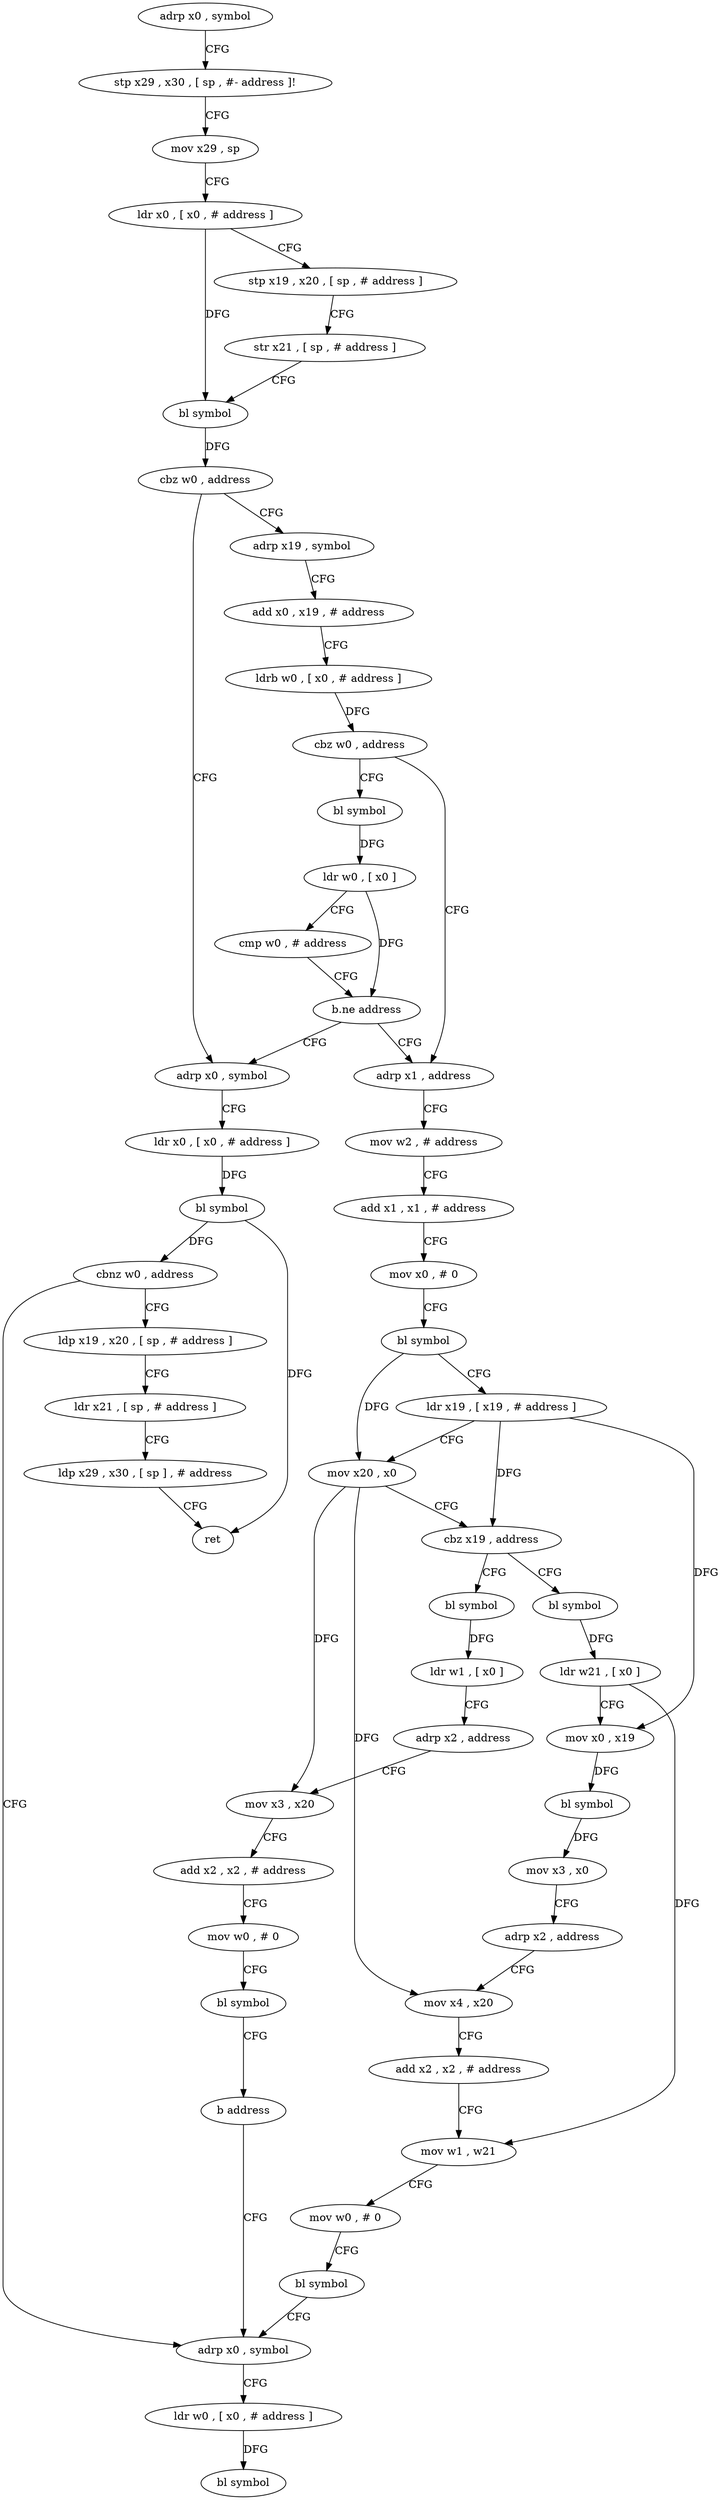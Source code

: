 digraph "func" {
"4218632" [label = "adrp x0 , symbol" ]
"4218636" [label = "stp x29 , x30 , [ sp , #- address ]!" ]
"4218640" [label = "mov x29 , sp" ]
"4218644" [label = "ldr x0 , [ x0 , # address ]" ]
"4218648" [label = "stp x19 , x20 , [ sp , # address ]" ]
"4218652" [label = "str x21 , [ sp , # address ]" ]
"4218656" [label = "bl symbol" ]
"4218660" [label = "cbz w0 , address" ]
"4218696" [label = "adrp x0 , symbol" ]
"4218664" [label = "adrp x19 , symbol" ]
"4218700" [label = "ldr x0 , [ x0 , # address ]" ]
"4218704" [label = "bl symbol" ]
"4218708" [label = "cbnz w0 , address" ]
"4218804" [label = "adrp x0 , symbol" ]
"4218712" [label = "ldp x19 , x20 , [ sp , # address ]" ]
"4218668" [label = "add x0 , x19 , # address" ]
"4218672" [label = "ldrb w0 , [ x0 , # address ]" ]
"4218676" [label = "cbz w0 , address" ]
"4218728" [label = "adrp x1 , address" ]
"4218680" [label = "bl symbol" ]
"4218808" [label = "ldr w0 , [ x0 , # address ]" ]
"4218812" [label = "bl symbol" ]
"4218716" [label = "ldr x21 , [ sp , # address ]" ]
"4218720" [label = "ldp x29 , x30 , [ sp ] , # address" ]
"4218724" [label = "ret" ]
"4218732" [label = "mov w2 , # address" ]
"4218736" [label = "add x1 , x1 , # address" ]
"4218740" [label = "mov x0 , # 0" ]
"4218744" [label = "bl symbol" ]
"4218748" [label = "ldr x19 , [ x19 , # address ]" ]
"4218752" [label = "mov x20 , x0" ]
"4218756" [label = "cbz x19 , address" ]
"4218816" [label = "bl symbol" ]
"4218760" [label = "bl symbol" ]
"4218684" [label = "ldr w0 , [ x0 ]" ]
"4218688" [label = "cmp w0 , # address" ]
"4218692" [label = "b.ne address" ]
"4218820" [label = "ldr w1 , [ x0 ]" ]
"4218824" [label = "adrp x2 , address" ]
"4218828" [label = "mov x3 , x20" ]
"4218832" [label = "add x2 , x2 , # address" ]
"4218836" [label = "mov w0 , # 0" ]
"4218840" [label = "bl symbol" ]
"4218844" [label = "b address" ]
"4218764" [label = "ldr w21 , [ x0 ]" ]
"4218768" [label = "mov x0 , x19" ]
"4218772" [label = "bl symbol" ]
"4218776" [label = "mov x3 , x0" ]
"4218780" [label = "adrp x2 , address" ]
"4218784" [label = "mov x4 , x20" ]
"4218788" [label = "add x2 , x2 , # address" ]
"4218792" [label = "mov w1 , w21" ]
"4218796" [label = "mov w0 , # 0" ]
"4218800" [label = "bl symbol" ]
"4218632" -> "4218636" [ label = "CFG" ]
"4218636" -> "4218640" [ label = "CFG" ]
"4218640" -> "4218644" [ label = "CFG" ]
"4218644" -> "4218648" [ label = "CFG" ]
"4218644" -> "4218656" [ label = "DFG" ]
"4218648" -> "4218652" [ label = "CFG" ]
"4218652" -> "4218656" [ label = "CFG" ]
"4218656" -> "4218660" [ label = "DFG" ]
"4218660" -> "4218696" [ label = "CFG" ]
"4218660" -> "4218664" [ label = "CFG" ]
"4218696" -> "4218700" [ label = "CFG" ]
"4218664" -> "4218668" [ label = "CFG" ]
"4218700" -> "4218704" [ label = "DFG" ]
"4218704" -> "4218708" [ label = "DFG" ]
"4218704" -> "4218724" [ label = "DFG" ]
"4218708" -> "4218804" [ label = "CFG" ]
"4218708" -> "4218712" [ label = "CFG" ]
"4218804" -> "4218808" [ label = "CFG" ]
"4218712" -> "4218716" [ label = "CFG" ]
"4218668" -> "4218672" [ label = "CFG" ]
"4218672" -> "4218676" [ label = "DFG" ]
"4218676" -> "4218728" [ label = "CFG" ]
"4218676" -> "4218680" [ label = "CFG" ]
"4218728" -> "4218732" [ label = "CFG" ]
"4218680" -> "4218684" [ label = "DFG" ]
"4218808" -> "4218812" [ label = "DFG" ]
"4218716" -> "4218720" [ label = "CFG" ]
"4218720" -> "4218724" [ label = "CFG" ]
"4218732" -> "4218736" [ label = "CFG" ]
"4218736" -> "4218740" [ label = "CFG" ]
"4218740" -> "4218744" [ label = "CFG" ]
"4218744" -> "4218748" [ label = "CFG" ]
"4218744" -> "4218752" [ label = "DFG" ]
"4218748" -> "4218752" [ label = "CFG" ]
"4218748" -> "4218756" [ label = "DFG" ]
"4218748" -> "4218768" [ label = "DFG" ]
"4218752" -> "4218756" [ label = "CFG" ]
"4218752" -> "4218828" [ label = "DFG" ]
"4218752" -> "4218784" [ label = "DFG" ]
"4218756" -> "4218816" [ label = "CFG" ]
"4218756" -> "4218760" [ label = "CFG" ]
"4218816" -> "4218820" [ label = "DFG" ]
"4218760" -> "4218764" [ label = "DFG" ]
"4218684" -> "4218688" [ label = "CFG" ]
"4218684" -> "4218692" [ label = "DFG" ]
"4218688" -> "4218692" [ label = "CFG" ]
"4218692" -> "4218728" [ label = "CFG" ]
"4218692" -> "4218696" [ label = "CFG" ]
"4218820" -> "4218824" [ label = "CFG" ]
"4218824" -> "4218828" [ label = "CFG" ]
"4218828" -> "4218832" [ label = "CFG" ]
"4218832" -> "4218836" [ label = "CFG" ]
"4218836" -> "4218840" [ label = "CFG" ]
"4218840" -> "4218844" [ label = "CFG" ]
"4218844" -> "4218804" [ label = "CFG" ]
"4218764" -> "4218768" [ label = "CFG" ]
"4218764" -> "4218792" [ label = "DFG" ]
"4218768" -> "4218772" [ label = "DFG" ]
"4218772" -> "4218776" [ label = "DFG" ]
"4218776" -> "4218780" [ label = "CFG" ]
"4218780" -> "4218784" [ label = "CFG" ]
"4218784" -> "4218788" [ label = "CFG" ]
"4218788" -> "4218792" [ label = "CFG" ]
"4218792" -> "4218796" [ label = "CFG" ]
"4218796" -> "4218800" [ label = "CFG" ]
"4218800" -> "4218804" [ label = "CFG" ]
}
